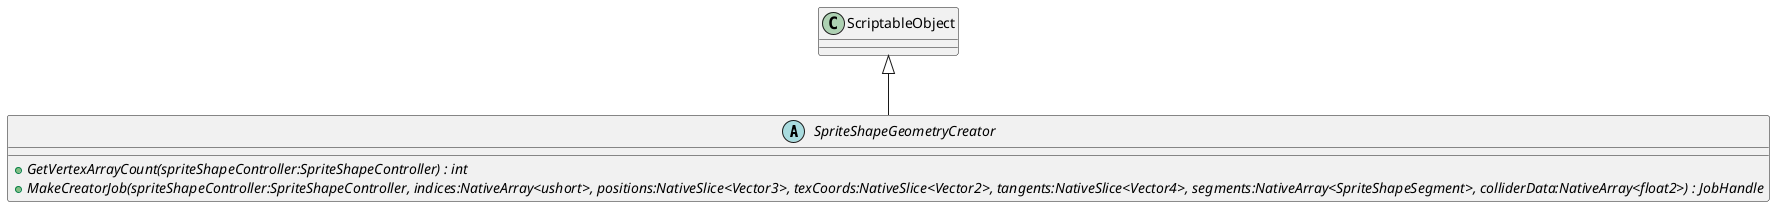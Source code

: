 @startuml
abstract class SpriteShapeGeometryCreator {
    + {abstract} GetVertexArrayCount(spriteShapeController:SpriteShapeController) : int
    + {abstract} MakeCreatorJob(spriteShapeController:SpriteShapeController, indices:NativeArray<ushort>, positions:NativeSlice<Vector3>, texCoords:NativeSlice<Vector2>, tangents:NativeSlice<Vector4>, segments:NativeArray<SpriteShapeSegment>, colliderData:NativeArray<float2>) : JobHandle
}
ScriptableObject <|-- SpriteShapeGeometryCreator
@enduml

